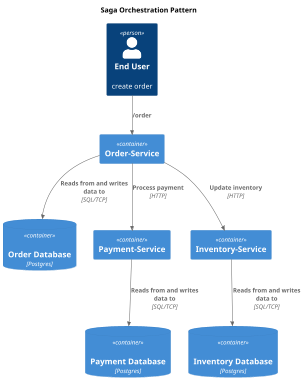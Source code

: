 @startuml

title Saga Orchestration Pattern

!include <C4/C4>
!include <C4/C4_Container>
!include <C4/C4_Component>

!include <cloudinsight/kafka>
!include <cloudinsight/cassandra>

scale 0.5
AddRelTag("kafka_link_outward", $textColor=#335DA5, $lineColor=#335DA5, $lineStyle=bold())
AddRelTag("kafka_link_inward", $textColor=#3FBA11, $lineColor=#3FBA11, $lineStyle=bold())


' External actor
Person(enduser, "End User", "create order")

Container(order_service, "Order-Service")
ContainerDb(order_db, "Order Database", $techn="Postgres", $sprite="postgres")
Container(payment_service, "Payment-Service")
Container(inventory_service, "Inventory-Service")
ContainerDb(payment_db, "Payment Database", $techn="Postgres", $sprite="postgres")
ContainerDb(invnetory_db, "Inventory Database", $techn="Postgres", $sprite="postgres")

Rel(enduser, order_service, "/order")
Rel(order_service, order_db, "Reads from and writes data to",  $techn="SQL/TCP")
Rel(order_service, payment_service, "Process payment", $techn="HTTP")
Rel(order_service, inventory_service, "Update inventory", $techn="HTTP")
Rel(payment_service, payment_db, "Reads from and writes data to",  $techn="SQL/TCP")
Rel(inventory_service, invnetory_db, "Reads from and writes data to",  $techn="SQL/TCP")

@enduml
